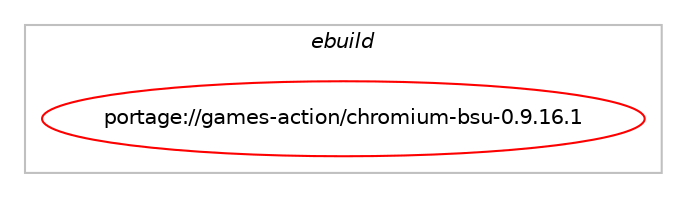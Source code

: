 digraph prolog {

# *************
# Graph options
# *************

newrank=true;
concentrate=true;
compound=true;
graph [rankdir=LR,fontname=Helvetica,fontsize=10,ranksep=1.5];#, ranksep=2.5, nodesep=0.2];
edge  [arrowhead=vee];
node  [fontname=Helvetica,fontsize=10];

# **********
# The ebuild
# **********

subgraph cluster_leftcol {
color=gray;
label=<<i>ebuild</i>>;
id [label="portage://games-action/chromium-bsu-0.9.16.1", color=red, width=4, href="../games-action/chromium-bsu-0.9.16.1.svg"];
}

# ****************
# The dependencies
# ****************

subgraph cluster_midcol {
color=gray;
label=<<i>dependencies</i>>;
subgraph cluster_compile {
fillcolor="#eeeeee";
style=filled;
label=<<i>compile</i>>;
# *** BEGIN UNKNOWN DEPENDENCY TYPE (TODO) ***
# id -> equal(use_conditional_group(negative,openal,portage://games-action/chromium-bsu-0.9.16.1,[package_dependency(portage://games-action/chromium-bsu-0.9.16.1,install,no,media-libs,libsdl2,none,[,,],[],[use(enable(sound),none)]),package_dependency(portage://games-action/chromium-bsu-0.9.16.1,install,no,media-libs,sdl2-mixer,none,[,,],[],[])]))
# *** END UNKNOWN DEPENDENCY TYPE (TODO) ***

# *** BEGIN UNKNOWN DEPENDENCY TYPE (TODO) ***
# id -> equal(use_conditional_group(positive,openal,portage://games-action/chromium-bsu-0.9.16.1,[package_dependency(portage://games-action/chromium-bsu-0.9.16.1,install,no,media-libs,freealut,none,[,,],[],[]),package_dependency(portage://games-action/chromium-bsu-0.9.16.1,install,no,media-libs,openal,none,[,,],[],[])]))
# *** END UNKNOWN DEPENDENCY TYPE (TODO) ***

# *** BEGIN UNKNOWN DEPENDENCY TYPE (TODO) ***
# id -> equal(package_dependency(portage://games-action/chromium-bsu-0.9.16.1,install,no,dev-util,desktop-file-utils,none,[,,],[],[]))
# *** END UNKNOWN DEPENDENCY TYPE (TODO) ***

# *** BEGIN UNKNOWN DEPENDENCY TYPE (TODO) ***
# id -> equal(package_dependency(portage://games-action/chromium-bsu-0.9.16.1,install,no,media-libs,libsdl2,none,[,,],[],[use(enable(joystick),none),use(enable(opengl),none),use(enable(video),none)]))
# *** END UNKNOWN DEPENDENCY TYPE (TODO) ***

# *** BEGIN UNKNOWN DEPENDENCY TYPE (TODO) ***
# id -> equal(package_dependency(portage://games-action/chromium-bsu-0.9.16.1,install,no,media-libs,quesoglc,none,[,,],[],[]))
# *** END UNKNOWN DEPENDENCY TYPE (TODO) ***

# *** BEGIN UNKNOWN DEPENDENCY TYPE (TODO) ***
# id -> equal(package_dependency(portage://games-action/chromium-bsu-0.9.16.1,install,no,media-libs,sdl2-image,none,[,,],[],[use(enable(png),none)]))
# *** END UNKNOWN DEPENDENCY TYPE (TODO) ***

# *** BEGIN UNKNOWN DEPENDENCY TYPE (TODO) ***
# id -> equal(package_dependency(portage://games-action/chromium-bsu-0.9.16.1,install,no,virtual,glu,none,[,,],[],[]))
# *** END UNKNOWN DEPENDENCY TYPE (TODO) ***

# *** BEGIN UNKNOWN DEPENDENCY TYPE (TODO) ***
# id -> equal(package_dependency(portage://games-action/chromium-bsu-0.9.16.1,install,no,virtual,libintl,none,[,,],[],[]))
# *** END UNKNOWN DEPENDENCY TYPE (TODO) ***

# *** BEGIN UNKNOWN DEPENDENCY TYPE (TODO) ***
# id -> equal(package_dependency(portage://games-action/chromium-bsu-0.9.16.1,install,no,virtual,opengl,none,[,,],[],[]))
# *** END UNKNOWN DEPENDENCY TYPE (TODO) ***

# *** BEGIN UNKNOWN DEPENDENCY TYPE (TODO) ***
# id -> equal(package_dependency(portage://games-action/chromium-bsu-0.9.16.1,install,no,x11-misc,shared-mime-info,none,[,,],[],[]))
# *** END UNKNOWN DEPENDENCY TYPE (TODO) ***

}
subgraph cluster_compileandrun {
fillcolor="#eeeeee";
style=filled;
label=<<i>compile and run</i>>;
}
subgraph cluster_run {
fillcolor="#eeeeee";
style=filled;
label=<<i>run</i>>;
# *** BEGIN UNKNOWN DEPENDENCY TYPE (TODO) ***
# id -> equal(use_conditional_group(negative,openal,portage://games-action/chromium-bsu-0.9.16.1,[package_dependency(portage://games-action/chromium-bsu-0.9.16.1,run,no,media-libs,libsdl2,none,[,,],[],[use(enable(sound),none)]),package_dependency(portage://games-action/chromium-bsu-0.9.16.1,run,no,media-libs,sdl2-mixer,none,[,,],[],[])]))
# *** END UNKNOWN DEPENDENCY TYPE (TODO) ***

# *** BEGIN UNKNOWN DEPENDENCY TYPE (TODO) ***
# id -> equal(use_conditional_group(positive,openal,portage://games-action/chromium-bsu-0.9.16.1,[package_dependency(portage://games-action/chromium-bsu-0.9.16.1,run,no,media-libs,freealut,none,[,,],[],[]),package_dependency(portage://games-action/chromium-bsu-0.9.16.1,run,no,media-libs,openal,none,[,,],[],[])]))
# *** END UNKNOWN DEPENDENCY TYPE (TODO) ***

# *** BEGIN UNKNOWN DEPENDENCY TYPE (TODO) ***
# id -> equal(package_dependency(portage://games-action/chromium-bsu-0.9.16.1,run,no,media-libs,libsdl2,none,[,,],[],[use(enable(joystick),none),use(enable(opengl),none),use(enable(video),none)]))
# *** END UNKNOWN DEPENDENCY TYPE (TODO) ***

# *** BEGIN UNKNOWN DEPENDENCY TYPE (TODO) ***
# id -> equal(package_dependency(portage://games-action/chromium-bsu-0.9.16.1,run,no,media-libs,quesoglc,none,[,,],[],[]))
# *** END UNKNOWN DEPENDENCY TYPE (TODO) ***

# *** BEGIN UNKNOWN DEPENDENCY TYPE (TODO) ***
# id -> equal(package_dependency(portage://games-action/chromium-bsu-0.9.16.1,run,no,media-libs,sdl2-image,none,[,,],[],[use(enable(png),none)]))
# *** END UNKNOWN DEPENDENCY TYPE (TODO) ***

# *** BEGIN UNKNOWN DEPENDENCY TYPE (TODO) ***
# id -> equal(package_dependency(portage://games-action/chromium-bsu-0.9.16.1,run,no,virtual,glu,none,[,,],[],[]))
# *** END UNKNOWN DEPENDENCY TYPE (TODO) ***

# *** BEGIN UNKNOWN DEPENDENCY TYPE (TODO) ***
# id -> equal(package_dependency(portage://games-action/chromium-bsu-0.9.16.1,run,no,virtual,libintl,none,[,,],[],[]))
# *** END UNKNOWN DEPENDENCY TYPE (TODO) ***

# *** BEGIN UNKNOWN DEPENDENCY TYPE (TODO) ***
# id -> equal(package_dependency(portage://games-action/chromium-bsu-0.9.16.1,run,no,virtual,opengl,none,[,,],[],[]))
# *** END UNKNOWN DEPENDENCY TYPE (TODO) ***

}
}

# **************
# The candidates
# **************

subgraph cluster_choices {
rank=same;
color=gray;
label=<<i>candidates</i>>;

}

}
